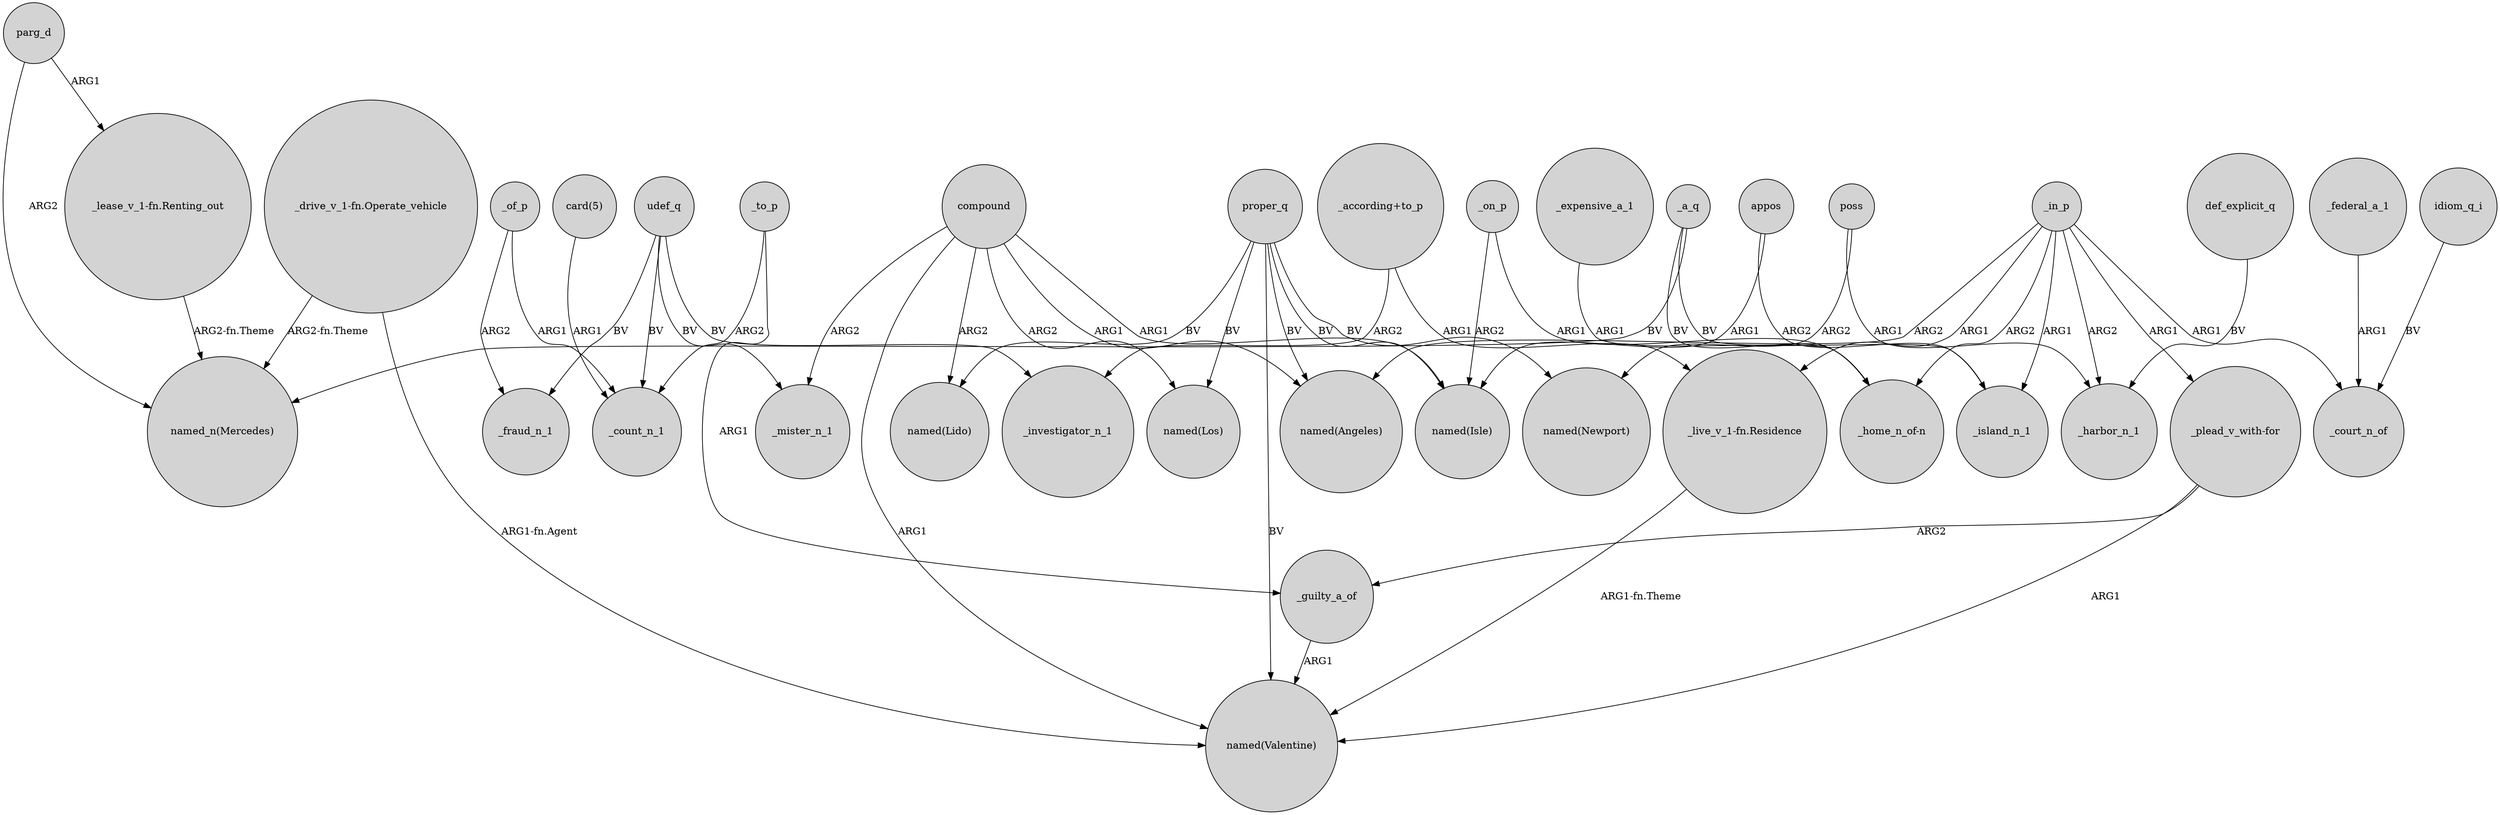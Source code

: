 digraph {
	node [shape=circle style=filled]
	parg_d -> "named_n(Mercedes)" [label=ARG2]
	"_drive_v_1-fn.Operate_vehicle" -> "named_n(Mercedes)" [label="ARG2-fn.Theme"]
	_guilty_a_of -> "named(Valentine)" [label=ARG1]
	_of_p -> _count_n_1 [label=ARG1]
	_of_p -> _fraud_n_1 [label=ARG2]
	_in_p -> "_live_v_1-fn.Residence" [label=ARG1]
	_in_p -> _island_n_1 [label=ARG1]
	_a_q -> "named_n(Mercedes)" [label=BV]
	def_explicit_q -> _harbor_n_1 [label=BV]
	proper_q -> "named(Newport)" [label=BV]
	_a_q -> _island_n_1 [label=BV]
	_a_q -> "_home_n_of-n" [label=BV]
	compound -> "named(Los)" [label=ARG2]
	"_plead_v_with-for" -> "named(Valentine)" [label=ARG1]
	"_live_v_1-fn.Residence" -> "named(Valentine)" [label="ARG1-fn.Theme"]
	"_according+to_p" -> _investigator_n_1 [label=ARG2]
	proper_q -> "named(Los)" [label=BV]
	compound -> _mister_n_1 [label=ARG2]
	poss -> "named(Newport)" [label=ARG2]
	_in_p -> _harbor_n_1 [label=ARG2]
	"card(5)" -> _count_n_1 [label=ARG1]
	_to_p -> _guilty_a_of [label=ARG1]
	"_drive_v_1-fn.Operate_vehicle" -> "named(Valentine)" [label="ARG1-fn.Agent"]
	udef_q -> _mister_n_1 [label=BV]
	compound -> "named(Valentine)" [label=ARG1]
	compound -> "named(Lido)" [label=ARG2]
	"_plead_v_with-for" -> _guilty_a_of [label=ARG2]
	idiom_q_i -> _court_n_of [label=BV]
	compound -> "named(Angeles)" [label=ARG1]
	proper_q -> "named(Lido)" [label=BV]
	udef_q -> _fraud_n_1 [label=BV]
	proper_q -> "named(Valentine)" [label=BV]
	_in_p -> "_plead_v_with-for" [label=ARG1]
	_expensive_a_1 -> "_home_n_of-n" [label=ARG1]
	_in_p -> "named(Angeles)" [label=ARG2]
	compound -> "named(Isle)" [label=ARG1]
	poss -> _harbor_n_1 [label=ARG1]
	udef_q -> _count_n_1 [label=BV]
	_in_p -> "_home_n_of-n" [label=ARG2]
	"_lease_v_1-fn.Renting_out" -> "named_n(Mercedes)" [label="ARG2-fn.Theme"]
	parg_d -> "_lease_v_1-fn.Renting_out" [label=ARG1]
	_to_p -> _count_n_1 [label=ARG2]
	_in_p -> _court_n_of [label=ARG1]
	_on_p -> "named(Isle)" [label=ARG2]
	_federal_a_1 -> _court_n_of [label=ARG1]
	proper_q -> "named(Angeles)" [label=BV]
	appos -> "named(Isle)" [label=ARG1]
	udef_q -> _investigator_n_1 [label=BV]
	appos -> _island_n_1 [label=ARG2]
	_on_p -> "_home_n_of-n" [label=ARG1]
	"_according+to_p" -> "_live_v_1-fn.Residence" [label=ARG1]
	proper_q -> "named(Isle)" [label=BV]
}

